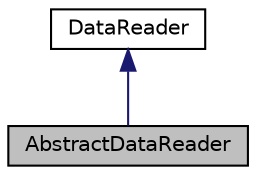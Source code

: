 digraph "AbstractDataReader"
{
 // INTERACTIVE_SVG=YES
  bgcolor="transparent";
  edge [fontname="Helvetica",fontsize="10",labelfontname="Helvetica",labelfontsize="10"];
  node [fontname="Helvetica",fontsize="10",shape=record];
  Node3 [label="AbstractDataReader",height=0.2,width=0.4,color="black", fillcolor="grey75", style="filled", fontcolor="black"];
  Node4 -> Node3 [dir="back",color="midnightblue",fontsize="10",style="solid",fontname="Helvetica"];
  Node4 [label="DataReader",height=0.2,width=0.4,color="black",URL="$d0/dad/interfaceumontreal_1_1ssj_1_1util_1_1io_1_1DataReader.html",tooltip="Data reader interface. "];
}
